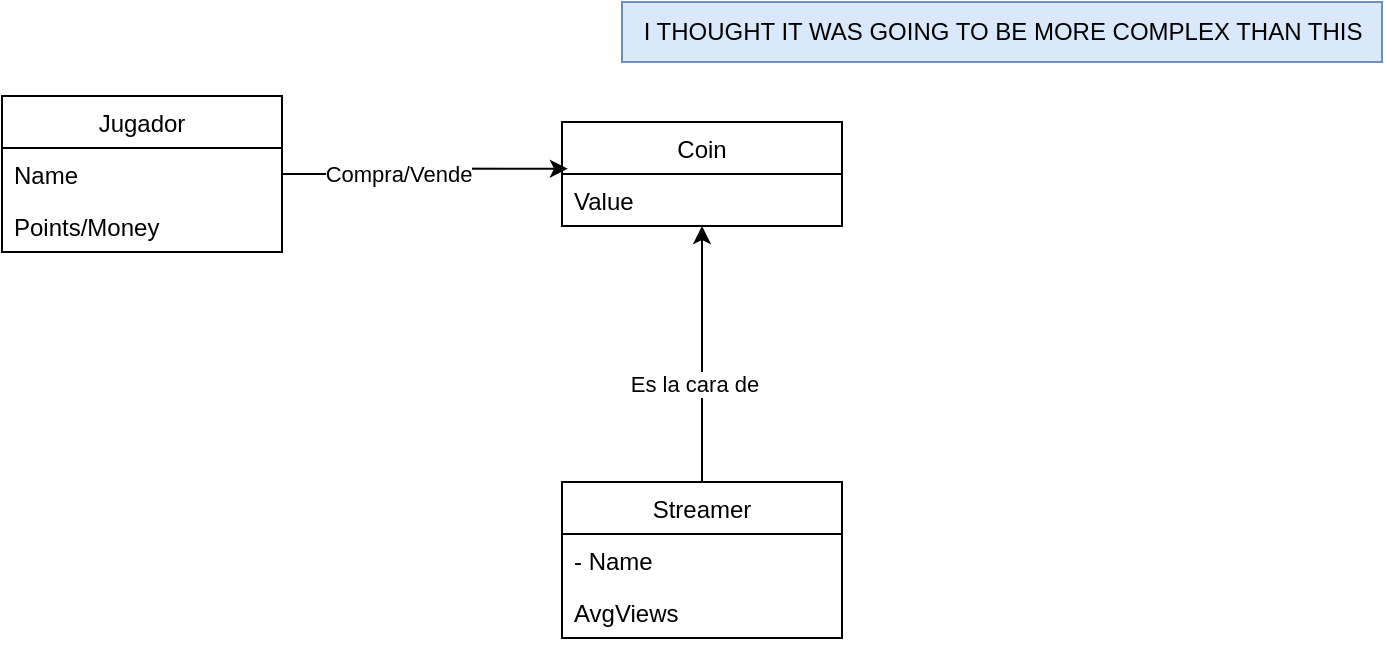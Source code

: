<mxfile version="20.5.3" type="github">
  <diagram id="C5RBs43oDa-KdzZeNtuy" name="Page-1">
    <mxGraphModel dx="1209" dy="642" grid="1" gridSize="10" guides="1" tooltips="1" connect="1" arrows="1" fold="1" page="1" pageScale="1" pageWidth="827" pageHeight="1169" math="0" shadow="0">
      <root>
        <mxCell id="WIyWlLk6GJQsqaUBKTNV-0" />
        <mxCell id="WIyWlLk6GJQsqaUBKTNV-1" parent="WIyWlLk6GJQsqaUBKTNV-0" />
        <mxCell id="2K-aFaQECm5oaSDsuQoG-22" style="edgeStyle=orthogonalEdgeStyle;rounded=0;orthogonalLoop=1;jettySize=auto;html=1;" parent="WIyWlLk6GJQsqaUBKTNV-1" source="2K-aFaQECm5oaSDsuQoG-6" target="2K-aFaQECm5oaSDsuQoG-10" edge="1">
          <mxGeometry relative="1" as="geometry" />
        </mxCell>
        <mxCell id="2K-aFaQECm5oaSDsuQoG-23" value="Es la cara de" style="edgeLabel;html=1;align=center;verticalAlign=middle;resizable=0;points=[];" parent="2K-aFaQECm5oaSDsuQoG-22" vertex="1" connectable="0">
          <mxGeometry x="-0.234" y="4" relative="1" as="geometry">
            <mxPoint as="offset" />
          </mxGeometry>
        </mxCell>
        <mxCell id="2K-aFaQECm5oaSDsuQoG-6" value="Streamer" style="swimlane;fontStyle=0;childLayout=stackLayout;horizontal=1;startSize=26;fillColor=none;horizontalStack=0;resizeParent=1;resizeParentMax=0;resizeLast=0;collapsible=1;marginBottom=0;" parent="WIyWlLk6GJQsqaUBKTNV-1" vertex="1">
          <mxGeometry x="340" y="280" width="140" height="78" as="geometry" />
        </mxCell>
        <mxCell id="2K-aFaQECm5oaSDsuQoG-7" value="- Name&#xa;" style="text;strokeColor=none;fillColor=none;align=left;verticalAlign=top;spacingLeft=4;spacingRight=4;overflow=hidden;rotatable=0;points=[[0,0.5],[1,0.5]];portConstraint=eastwest;" parent="2K-aFaQECm5oaSDsuQoG-6" vertex="1">
          <mxGeometry y="26" width="140" height="26" as="geometry" />
        </mxCell>
        <mxCell id="2K-aFaQECm5oaSDsuQoG-8" value="AvgViews" style="text;strokeColor=none;fillColor=none;align=left;verticalAlign=top;spacingLeft=4;spacingRight=4;overflow=hidden;rotatable=0;points=[[0,0.5],[1,0.5]];portConstraint=eastwest;" parent="2K-aFaQECm5oaSDsuQoG-6" vertex="1">
          <mxGeometry y="52" width="140" height="26" as="geometry" />
        </mxCell>
        <mxCell id="2K-aFaQECm5oaSDsuQoG-10" value="Coin" style="swimlane;fontStyle=0;childLayout=stackLayout;horizontal=1;startSize=26;fillColor=none;horizontalStack=0;resizeParent=1;resizeParentMax=0;resizeLast=0;collapsible=1;marginBottom=0;" parent="WIyWlLk6GJQsqaUBKTNV-1" vertex="1">
          <mxGeometry x="340" y="100" width="140" height="52" as="geometry" />
        </mxCell>
        <mxCell id="2K-aFaQECm5oaSDsuQoG-11" value="Value" style="text;strokeColor=none;fillColor=none;align=left;verticalAlign=top;spacingLeft=4;spacingRight=4;overflow=hidden;rotatable=0;points=[[0,0.5],[1,0.5]];portConstraint=eastwest;" parent="2K-aFaQECm5oaSDsuQoG-10" vertex="1">
          <mxGeometry y="26" width="140" height="26" as="geometry" />
        </mxCell>
        <mxCell id="2K-aFaQECm5oaSDsuQoG-28" style="edgeStyle=orthogonalEdgeStyle;rounded=0;orthogonalLoop=1;jettySize=auto;html=1;entryX=0.021;entryY=-0.103;entryDx=0;entryDy=0;entryPerimeter=0;" parent="WIyWlLk6GJQsqaUBKTNV-1" source="2K-aFaQECm5oaSDsuQoG-24" target="2K-aFaQECm5oaSDsuQoG-11" edge="1">
          <mxGeometry relative="1" as="geometry" />
        </mxCell>
        <mxCell id="2K-aFaQECm5oaSDsuQoG-29" value="Compra/Vende" style="edgeLabel;html=1;align=center;verticalAlign=middle;resizable=0;points=[];" parent="2K-aFaQECm5oaSDsuQoG-28" vertex="1" connectable="0">
          <mxGeometry x="-0.208" relative="1" as="geometry">
            <mxPoint as="offset" />
          </mxGeometry>
        </mxCell>
        <mxCell id="2K-aFaQECm5oaSDsuQoG-24" value="Jugador" style="swimlane;fontStyle=0;childLayout=stackLayout;horizontal=1;startSize=26;fillColor=none;horizontalStack=0;resizeParent=1;resizeParentMax=0;resizeLast=0;collapsible=1;marginBottom=0;" parent="WIyWlLk6GJQsqaUBKTNV-1" vertex="1">
          <mxGeometry x="60" y="87" width="140" height="78" as="geometry" />
        </mxCell>
        <mxCell id="2K-aFaQECm5oaSDsuQoG-25" value="Name" style="text;strokeColor=none;fillColor=none;align=left;verticalAlign=top;spacingLeft=4;spacingRight=4;overflow=hidden;rotatable=0;points=[[0,0.5],[1,0.5]];portConstraint=eastwest;" parent="2K-aFaQECm5oaSDsuQoG-24" vertex="1">
          <mxGeometry y="26" width="140" height="26" as="geometry" />
        </mxCell>
        <mxCell id="2K-aFaQECm5oaSDsuQoG-26" value="Points/Money" style="text;strokeColor=none;fillColor=none;align=left;verticalAlign=top;spacingLeft=4;spacingRight=4;overflow=hidden;rotatable=0;points=[[0,0.5],[1,0.5]];portConstraint=eastwest;" parent="2K-aFaQECm5oaSDsuQoG-24" vertex="1">
          <mxGeometry y="52" width="140" height="26" as="geometry" />
        </mxCell>
        <mxCell id="2LH-s4uwTX0xoomznb-v-0" value="I THOUGHT IT WAS GOING TO BE MORE COMPLEX THAN THIS" style="text;html=1;align=center;verticalAlign=middle;resizable=0;points=[];autosize=1;strokeColor=#6c8ebf;fillColor=#dae8fc;" vertex="1" parent="WIyWlLk6GJQsqaUBKTNV-1">
          <mxGeometry x="370" y="40" width="380" height="30" as="geometry" />
        </mxCell>
      </root>
    </mxGraphModel>
  </diagram>
</mxfile>
